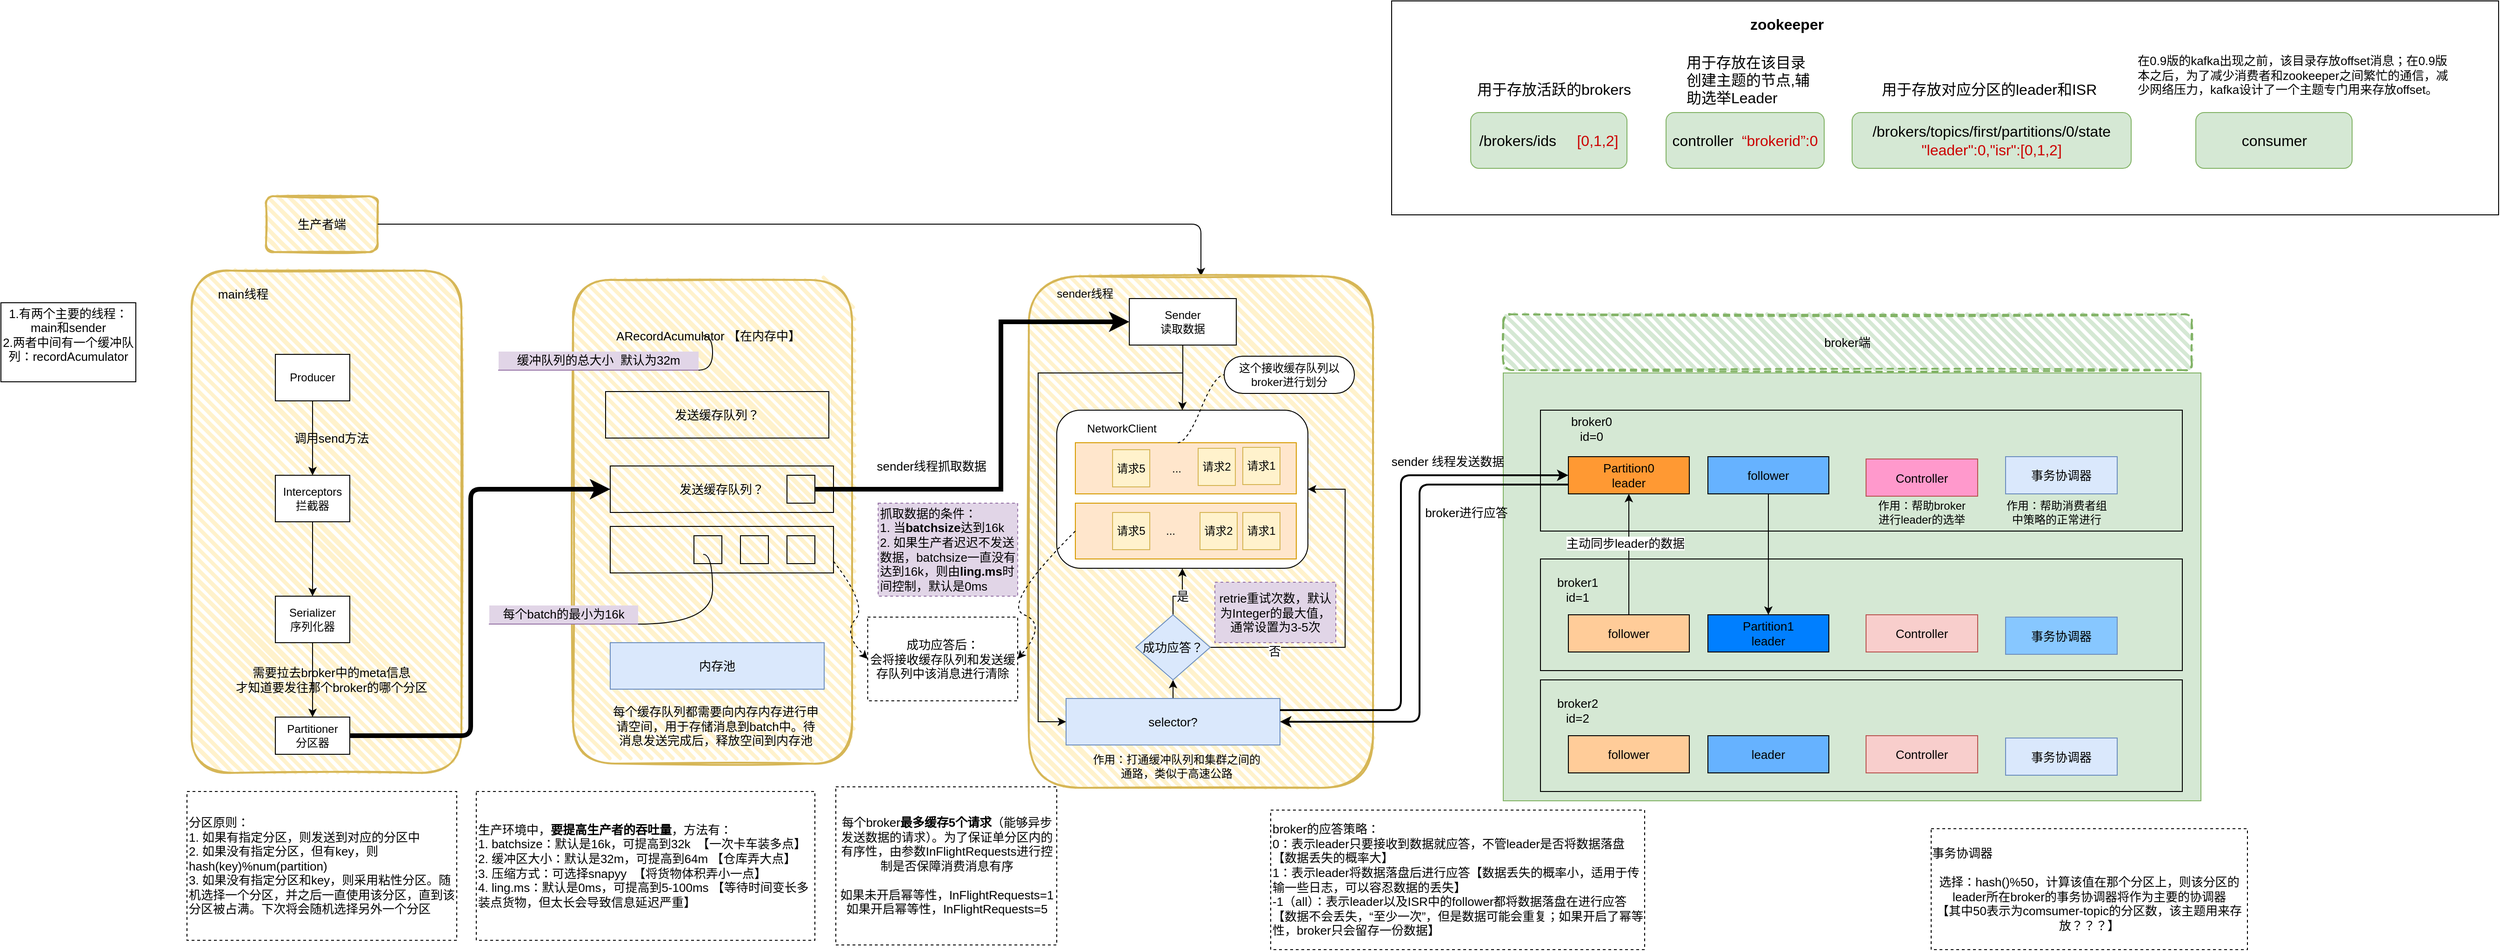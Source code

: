 <mxfile version="17.1.3" type="github">
  <diagram id="x-Sexi6F8sJB0yjPF3IZ" name="Page-1">
    <mxGraphModel dx="1730" dy="927" grid="1" gridSize="10" guides="1" tooltips="1" connect="1" arrows="1" fold="1" page="1" pageScale="1" pageWidth="900" pageHeight="1600" math="0" shadow="0">
      <root>
        <mxCell id="0" />
        <mxCell id="1" parent="0" />
        <mxCell id="9v5I5Lgi_oh3hGJhgwNZ-31" value="" style="rounded=1;whiteSpace=wrap;html=1;strokeWidth=2;fillWeight=4;hachureGap=8;hachureAngle=45;fillColor=#fff2cc;sketch=1;strokeColor=#d6b656;" parent="1" vertex="1">
          <mxGeometry x="220" y="390" width="290" height="540" as="geometry" />
        </mxCell>
        <mxCell id="UxnLPPTvP_sObnjLlX6k-19" value="" style="rounded=0;whiteSpace=wrap;html=1;fillColor=#d5e8d4;strokeColor=#82b366;" parent="1" vertex="1">
          <mxGeometry x="1630" y="500" width="750" height="460" as="geometry" />
        </mxCell>
        <mxCell id="UxnLPPTvP_sObnjLlX6k-30" value="" style="edgeStyle=orthogonalEdgeStyle;rounded=0;orthogonalLoop=1;jettySize=auto;html=1;fontSize=13;" parent="1" source="UxnLPPTvP_sObnjLlX6k-24" target="UxnLPPTvP_sObnjLlX6k-29" edge="1">
          <mxGeometry relative="1" as="geometry" />
        </mxCell>
        <mxCell id="UxnLPPTvP_sObnjLlX6k-24" value="Producer" style="rounded=0;whiteSpace=wrap;html=1;shadow=0;comic=0;" parent="1" vertex="1">
          <mxGeometry x="310" y="480" width="80" height="50" as="geometry" />
        </mxCell>
        <mxCell id="UxnLPPTvP_sObnjLlX6k-27" value="&lt;span&gt;1.有两个主要的线程：&lt;/span&gt;&lt;span&gt;main和sender&lt;br&gt;2.两者中间有一个缓冲队列：recordAcumulator&lt;br&gt;&lt;br&gt;&lt;/span&gt;" style="whiteSpace=wrap;html=1;rounded=0;shadow=0;fontSize=13;strokeWidth=1;fillColor=none;comic=0;" parent="1" vertex="1">
          <mxGeometry x="15" y="424.5" width="145" height="85" as="geometry" />
        </mxCell>
        <mxCell id="UxnLPPTvP_sObnjLlX6k-32" value="" style="edgeStyle=orthogonalEdgeStyle;rounded=0;orthogonalLoop=1;jettySize=auto;html=1;fontSize=13;" parent="1" source="UxnLPPTvP_sObnjLlX6k-29" target="UxnLPPTvP_sObnjLlX6k-31" edge="1">
          <mxGeometry relative="1" as="geometry" />
        </mxCell>
        <mxCell id="UxnLPPTvP_sObnjLlX6k-29" value="Interceptors&lt;br&gt;拦截器" style="rounded=0;whiteSpace=wrap;html=1;shadow=0;comic=0;" parent="1" vertex="1">
          <mxGeometry x="310" y="610" width="80" height="50" as="geometry" />
        </mxCell>
        <mxCell id="UxnLPPTvP_sObnjLlX6k-34" value="" style="edgeStyle=orthogonalEdgeStyle;rounded=0;orthogonalLoop=1;jettySize=auto;html=1;fontSize=13;" parent="1" source="UxnLPPTvP_sObnjLlX6k-31" target="UxnLPPTvP_sObnjLlX6k-33" edge="1">
          <mxGeometry relative="1" as="geometry" />
        </mxCell>
        <mxCell id="UxnLPPTvP_sObnjLlX6k-31" value="Serializer&lt;br&gt;序列化器" style="rounded=0;whiteSpace=wrap;html=1;shadow=0;comic=0;fillColor=default;" parent="1" vertex="1">
          <mxGeometry x="310" y="740" width="80" height="50" as="geometry" />
        </mxCell>
        <mxCell id="UxnLPPTvP_sObnjLlX6k-33" value="Partitioner&lt;br&gt;分区器" style="rounded=0;whiteSpace=wrap;html=1;shadow=0;comic=0;" parent="1" vertex="1">
          <mxGeometry x="310" y="870" width="80" height="40" as="geometry" />
        </mxCell>
        <mxCell id="UxnLPPTvP_sObnjLlX6k-35" value="需要拉去broker中的meta信息&lt;br&gt;才知道要发往那个broker的哪个分区" style="text;html=1;align=center;verticalAlign=middle;resizable=0;points=[];autosize=1;strokeColor=none;fontSize=13;" parent="1" vertex="1">
          <mxGeometry x="260" y="810" width="220" height="40" as="geometry" />
        </mxCell>
        <mxCell id="UxnLPPTvP_sObnjLlX6k-36" value="调用send方法" style="text;html=1;align=center;verticalAlign=middle;resizable=0;points=[];autosize=1;strokeColor=none;fontSize=13;" parent="1" vertex="1">
          <mxGeometry x="320" y="560" width="100" height="20" as="geometry" />
        </mxCell>
        <mxCell id="UxnLPPTvP_sObnjLlX6k-38" value="生产者端" style="rounded=1;whiteSpace=wrap;html=1;strokeWidth=2;fillWeight=4;hachureGap=8;hachureAngle=45;fillColor=#fff2cc;sketch=1;shadow=0;comic=0;fontSize=13;strokeColor=#d6b656;" parent="1" vertex="1">
          <mxGeometry x="300" y="310" width="120" height="60" as="geometry" />
        </mxCell>
        <mxCell id="UxnLPPTvP_sObnjLlX6k-39" value="分区原则：&lt;br&gt;1. 如果有指定分区，则发送到对应的分区中&lt;br&gt;2.&amp;nbsp;如果没有指定分区，但有key，则hash(key)%num(partition)&lt;br&gt;3.&amp;nbsp;如果没有指定分区和key，则采用粘性分区。随机选择一个分区，并之后一直使用该分区，直到该分区被占满。下次将会随机选择另外一个分区" style="whiteSpace=wrap;html=1;rounded=0;shadow=0;comic=0;fontSize=13;strokeColor=#000000;strokeWidth=1;fillColor=none;align=left;dashed=1;" parent="1" vertex="1">
          <mxGeometry x="215" y="950" width="290" height="160" as="geometry" />
        </mxCell>
        <mxCell id="UxnLPPTvP_sObnjLlX6k-44" value="" style="rounded=1;whiteSpace=wrap;html=1;strokeWidth=2;fillWeight=4;hachureGap=8;hachureAngle=45;fillColor=#fff2cc;sketch=1;shadow=0;comic=0;fontSize=13;align=left;strokeColor=#d6b656;" parent="1" vertex="1">
          <mxGeometry x="630" y="400" width="300" height="520" as="geometry" />
        </mxCell>
        <mxCell id="UxnLPPTvP_sObnjLlX6k-45" value="ARecordAcumulator 【在内存中】" style="text;html=1;align=center;verticalAlign=middle;resizable=0;points=[];autosize=1;strokeColor=none;fontSize=13;" parent="1" vertex="1">
          <mxGeometry x="670" y="450" width="210" height="20" as="geometry" />
        </mxCell>
        <mxCell id="UxnLPPTvP_sObnjLlX6k-46" value="发送缓存队列？" style="rounded=0;whiteSpace=wrap;html=1;shadow=0;comic=0;fontSize=13;strokeColor=#000000;strokeWidth=1;fillColor=none;align=center;" parent="1" vertex="1">
          <mxGeometry x="665" y="520" width="240" height="50" as="geometry" />
        </mxCell>
        <mxCell id="UxnLPPTvP_sObnjLlX6k-47" value="&lt;div style=&quot;&quot;&gt;&lt;span&gt;发送缓存队列？&lt;/span&gt;&lt;/div&gt;" style="rounded=0;whiteSpace=wrap;html=1;shadow=0;comic=0;fontSize=13;strokeColor=#000000;strokeWidth=1;fillColor=none;align=center;" parent="1" vertex="1">
          <mxGeometry x="670" y="600" width="240" height="50" as="geometry" />
        </mxCell>
        <mxCell id="UxnLPPTvP_sObnjLlX6k-48" value="" style="rounded=0;whiteSpace=wrap;html=1;shadow=0;comic=0;fontSize=13;strokeColor=#000000;strokeWidth=1;fillColor=none;align=left;" parent="1" vertex="1">
          <mxGeometry x="670" y="665" width="240" height="50" as="geometry" />
        </mxCell>
        <mxCell id="UxnLPPTvP_sObnjLlX6k-49" value="" style="rounded=0;whiteSpace=wrap;html=1;shadow=0;comic=0;fontSize=13;strokeColor=#000000;strokeWidth=1;fillColor=none;align=left;" parent="1" vertex="1">
          <mxGeometry x="860" y="675" width="30" height="30" as="geometry" />
        </mxCell>
        <mxCell id="UxnLPPTvP_sObnjLlX6k-50" value="" style="rounded=0;whiteSpace=wrap;html=1;shadow=0;comic=0;fontSize=13;strokeColor=#000000;strokeWidth=1;fillColor=none;align=left;" parent="1" vertex="1">
          <mxGeometry x="810" y="675" width="30" height="30" as="geometry" />
        </mxCell>
        <mxCell id="UxnLPPTvP_sObnjLlX6k-51" value="" style="rounded=0;whiteSpace=wrap;html=1;shadow=0;comic=0;fontSize=13;strokeColor=#000000;strokeWidth=1;fillColor=none;align=left;" parent="1" vertex="1">
          <mxGeometry x="760" y="675" width="30" height="30" as="geometry" />
        </mxCell>
        <mxCell id="UxnLPPTvP_sObnjLlX6k-52" value="每个batch的最小为16k" style="whiteSpace=wrap;html=1;shape=partialRectangle;top=0;left=0;bottom=1;right=0;points=[[0,1],[1,1]];fillColor=#e1d5e7;align=center;verticalAlign=bottom;routingCenterY=0.5;snapToPoint=1;recursiveResize=0;autosize=1;treeFolding=1;treeMoving=1;newEdgeStyle={&quot;edgeStyle&quot;:&quot;entityRelationEdgeStyle&quot;,&quot;startArrow&quot;:&quot;none&quot;,&quot;endArrow&quot;:&quot;none&quot;,&quot;segment&quot;:10,&quot;curved&quot;:1};rounded=0;shadow=0;comic=0;fontSize=13;strokeColor=#9673a6;strokeWidth=1;" parent="1" vertex="1">
          <mxGeometry x="540" y="750" width="160" height="20" as="geometry" />
        </mxCell>
        <mxCell id="UxnLPPTvP_sObnjLlX6k-53" value="" style="edgeStyle=entityRelationEdgeStyle;startArrow=none;endArrow=none;segment=10;curved=1;fontSize=13;entryX=1;entryY=1;entryDx=0;entryDy=0;" parent="1" target="UxnLPPTvP_sObnjLlX6k-52" edge="1">
          <mxGeometry relative="1" as="geometry">
            <mxPoint x="770" y="695" as="sourcePoint" />
            <mxPoint x="700" y="745" as="targetPoint" />
          </mxGeometry>
        </mxCell>
        <mxCell id="UxnLPPTvP_sObnjLlX6k-54" value="内存池" style="rounded=0;whiteSpace=wrap;html=1;shadow=0;comic=0;fontSize=13;strokeColor=#6c8ebf;strokeWidth=1;fillColor=#dae8fc;align=center;" parent="1" vertex="1">
          <mxGeometry x="670" y="790" width="230" height="50" as="geometry" />
        </mxCell>
        <mxCell id="UxnLPPTvP_sObnjLlX6k-59" value="缓冲队列的总大小&amp;nbsp; 默认为32m" style="whiteSpace=wrap;html=1;shape=partialRectangle;top=0;left=0;bottom=1;right=0;points=[[0,1],[1,1]];fillColor=#e1d5e7;align=center;verticalAlign=bottom;routingCenterY=0.5;snapToPoint=1;recursiveResize=0;autosize=1;treeFolding=1;treeMoving=1;newEdgeStyle={&quot;edgeStyle&quot;:&quot;entityRelationEdgeStyle&quot;,&quot;startArrow&quot;:&quot;none&quot;,&quot;endArrow&quot;:&quot;none&quot;,&quot;segment&quot;:10,&quot;curved&quot;:1};rounded=0;shadow=0;comic=0;fontSize=13;strokeColor=#9673a6;strokeWidth=1;" parent="1" vertex="1">
          <mxGeometry x="550" y="477" width="215" height="20" as="geometry" />
        </mxCell>
        <mxCell id="UxnLPPTvP_sObnjLlX6k-60" value="" style="edgeStyle=entityRelationEdgeStyle;startArrow=none;endArrow=none;segment=10;curved=1;fontSize=13;" parent="1" target="UxnLPPTvP_sObnjLlX6k-59" edge="1">
          <mxGeometry relative="1" as="geometry">
            <mxPoint x="770" y="460" as="sourcePoint" />
          </mxGeometry>
        </mxCell>
        <mxCell id="UxnLPPTvP_sObnjLlX6k-65" value="main线程" style="text;html=1;align=center;verticalAlign=middle;resizable=0;points=[];autosize=1;strokeColor=none;fontSize=13;" parent="1" vertex="1">
          <mxGeometry x="240" y="404.5" width="70" height="20" as="geometry" />
        </mxCell>
        <mxCell id="UxnLPPTvP_sObnjLlX6k-66" value="" style="edgeStyle=elbowEdgeStyle;elbow=vertical;endArrow=classic;html=1;fontSize=13;exitX=1;exitY=0.5;exitDx=0;exitDy=0;startArrow=none;entryX=0.5;entryY=0;entryDx=0;entryDy=0;" parent="1" source="UxnLPPTvP_sObnjLlX6k-38" target="UxnLPPTvP_sObnjLlX6k-68" edge="1">
          <mxGeometry width="50" height="50" relative="1" as="geometry">
            <mxPoint x="995" y="365" as="sourcePoint" />
            <mxPoint x="1400" y="360" as="targetPoint" />
            <Array as="points">
              <mxPoint x="800" y="340" />
            </Array>
          </mxGeometry>
        </mxCell>
        <mxCell id="UxnLPPTvP_sObnjLlX6k-68" value="" style="rounded=1;whiteSpace=wrap;html=1;strokeWidth=2;fillWeight=4;hachureGap=8;hachureAngle=45;fillColor=#fff2cc;sketch=1;shadow=0;comic=0;fontSize=13;align=left;strokeColor=#d6b656;" parent="1" vertex="1">
          <mxGeometry x="1120" y="396" width="370" height="550" as="geometry" />
        </mxCell>
        <mxCell id="UxnLPPTvP_sObnjLlX6k-71" value="每个broker&lt;b&gt;最多缓存5个请求&lt;/b&gt;（能够异步发送数据的请求）。为了保证单分区内的有序性，由参数InFlightRequests进行控制是否保障消费消息有序&lt;br&gt;&lt;br&gt;如果未开启幂等性，InFlightRequests=1&lt;br&gt;如果开启幂等性，InFlightRequests=5" style="rounded=0;whiteSpace=wrap;html=1;shadow=0;comic=0;fontSize=13;strokeColor=#000000;strokeWidth=1;fillColor=none;align=center;dashed=1;" parent="1" vertex="1">
          <mxGeometry x="912.5" y="945" width="237.5" height="170" as="geometry" />
        </mxCell>
        <mxCell id="UxnLPPTvP_sObnjLlX6k-80" value="sender线程抓取数据" style="text;html=1;align=center;verticalAlign=middle;resizable=0;points=[];autosize=1;strokeColor=none;fontSize=13;" parent="1" vertex="1">
          <mxGeometry x="950" y="590" width="130" height="20" as="geometry" />
        </mxCell>
        <mxCell id="UxnLPPTvP_sObnjLlX6k-82" value="抓取数据的条件：&lt;br&gt;1. 当&lt;b&gt;batchsize&lt;/b&gt;达到16k&lt;br&gt;2.&amp;nbsp;如果生产者迟迟不发送数据，batchsize一直没有达到16k，则由&lt;b&gt;ling.ms&lt;/b&gt;时间控制，默认是0ms" style="whiteSpace=wrap;html=1;rounded=0;shadow=0;comic=0;fontSize=13;strokeColor=#9673a6;strokeWidth=1;fillColor=#e1d5e7;align=left;dashed=1;" parent="1" vertex="1">
          <mxGeometry x="958" y="640" width="150" height="100" as="geometry" />
        </mxCell>
        <mxCell id="UxnLPPTvP_sObnjLlX6k-88" value="" style="edgeStyle=elbowEdgeStyle;rounded=0;orthogonalLoop=1;jettySize=auto;elbow=vertical;html=1;fontSize=13;strokeWidth=1;" parent="1" source="UxnLPPTvP_sObnjLlX6k-83" target="UxnLPPTvP_sObnjLlX6k-87" edge="1">
          <mxGeometry relative="1" as="geometry" />
        </mxCell>
        <mxCell id="UxnLPPTvP_sObnjLlX6k-83" value="selector?" style="rounded=0;whiteSpace=wrap;html=1;shadow=0;comic=0;fontSize=13;strokeColor=#6c8ebf;strokeWidth=1;fillColor=#dae8fc;align=center;" parent="1" vertex="1">
          <mxGeometry x="1160" y="850" width="230" height="50" as="geometry" />
        </mxCell>
        <mxCell id="UxnLPPTvP_sObnjLlX6k-84" value="生产环境中，&lt;b&gt;要提高生产者的吞吐量&lt;/b&gt;，方法有：&lt;br&gt;1.&amp;nbsp;batchsize：默认是16k，可提高到32k&amp;nbsp; 【一次卡车装多点】&lt;br&gt;2.&amp;nbsp;缓冲区大小：默认是32m，可提高到64m 【仓库弄大点】&lt;br&gt;3.&amp;nbsp;压缩方式：可选择snapyy&amp;nbsp; 【将货物体积弄小一点】&lt;br&gt;4.&amp;nbsp;ling.ms：默认是0ms，可提高到5-100ms 【等待时间变长多装点货物，但太长会导致信息延迟严重】" style="whiteSpace=wrap;html=1;rounded=0;shadow=0;comic=0;fontSize=13;strokeColor=#000000;strokeWidth=1;fillColor=none;align=left;dashed=1;" parent="1" vertex="1">
          <mxGeometry x="526" y="950" width="364" height="160" as="geometry" />
        </mxCell>
        <mxCell id="UxnLPPTvP_sObnjLlX6k-94" value="是" style="edgeStyle=elbowEdgeStyle;rounded=0;orthogonalLoop=1;jettySize=auto;elbow=vertical;html=1;fontSize=13;strokeWidth=1;entryX=0.5;entryY=1;entryDx=0;entryDy=0;" parent="1" source="UxnLPPTvP_sObnjLlX6k-87" target="9v5I5Lgi_oh3hGJhgwNZ-5" edge="1">
          <mxGeometry relative="1" as="geometry">
            <Array as="points">
              <mxPoint x="1275" y="740" />
            </Array>
            <mxPoint x="1275" y="715.0" as="targetPoint" />
          </mxGeometry>
        </mxCell>
        <mxCell id="UxnLPPTvP_sObnjLlX6k-96" style="edgeStyle=elbowEdgeStyle;rounded=0;orthogonalLoop=1;jettySize=auto;elbow=vertical;html=1;exitX=1;exitY=0.5;exitDx=0;exitDy=0;fontSize=13;strokeWidth=1;entryX=1;entryY=0.5;entryDx=0;entryDy=0;" parent="1" source="UxnLPPTvP_sObnjLlX6k-87" target="9v5I5Lgi_oh3hGJhgwNZ-5" edge="1">
          <mxGeometry relative="1" as="geometry">
            <mxPoint x="1395" y="677.5" as="targetPoint" />
            <Array as="points">
              <mxPoint x="1460" y="795" />
            </Array>
          </mxGeometry>
        </mxCell>
        <mxCell id="UxnLPPTvP_sObnjLlX6k-97" value="否" style="edgeLabel;html=1;align=center;verticalAlign=middle;resizable=0;points=[];fontSize=13;" parent="UxnLPPTvP_sObnjLlX6k-96" vertex="1" connectable="0">
          <mxGeometry x="-0.611" y="-4" relative="1" as="geometry">
            <mxPoint as="offset" />
          </mxGeometry>
        </mxCell>
        <mxCell id="UxnLPPTvP_sObnjLlX6k-87" value="成功应答？" style="rhombus;whiteSpace=wrap;html=1;rounded=0;shadow=0;fontSize=13;strokeColor=#6c8ebf;strokeWidth=1;fillColor=#dae8fc;comic=0;" parent="1" vertex="1">
          <mxGeometry x="1235" y="760" width="80" height="70" as="geometry" />
        </mxCell>
        <mxCell id="UxnLPPTvP_sObnjLlX6k-100" value="retrie重试次数，默认为Integer的最大值，通常设置为3-5次" style="rounded=0;whiteSpace=wrap;html=1;shadow=0;comic=0;fontSize=13;strokeColor=#9673a6;strokeWidth=1;fillColor=#e1d5e7;align=center;dashed=1;" parent="1" vertex="1">
          <mxGeometry x="1320" y="725" width="130" height="65" as="geometry" />
        </mxCell>
        <mxCell id="UxnLPPTvP_sObnjLlX6k-102" value="broker端" style="rounded=1;whiteSpace=wrap;html=1;strokeWidth=2;fillWeight=4;hachureGap=8;hachureAngle=45;fillColor=#d5e8d4;sketch=1;shadow=0;dashed=1;comic=0;fontSize=13;align=center;strokeColor=#82b366;" parent="1" vertex="1">
          <mxGeometry x="1630" y="437" width="740" height="60" as="geometry" />
        </mxCell>
        <mxCell id="UxnLPPTvP_sObnjLlX6k-110" value="" style="rounded=0;whiteSpace=wrap;html=1;shadow=0;comic=0;fontSize=13;strokeColor=#000000;strokeWidth=1;fillColor=none;align=center;" parent="1" vertex="1">
          <mxGeometry x="1670" y="540" width="690" height="130" as="geometry" />
        </mxCell>
        <mxCell id="UxnLPPTvP_sObnjLlX6k-112" value="" style="edgeStyle=elbowEdgeStyle;elbow=horizontal;endArrow=classic;html=1;fontSize=13;strokeWidth=5;exitX=1;exitY=0.5;exitDx=0;exitDy=0;entryX=0;entryY=0.5;entryDx=0;entryDy=0;" parent="1" source="UxnLPPTvP_sObnjLlX6k-33" target="UxnLPPTvP_sObnjLlX6k-47" edge="1">
          <mxGeometry width="50" height="50" relative="1" as="geometry">
            <mxPoint x="560" y="870" as="sourcePoint" />
            <mxPoint x="610" y="820" as="targetPoint" />
            <Array as="points">
              <mxPoint x="520" y="760" />
            </Array>
          </mxGeometry>
        </mxCell>
        <mxCell id="UxnLPPTvP_sObnjLlX6k-113" value="" style="rounded=0;whiteSpace=wrap;html=1;shadow=0;comic=0;fontSize=13;strokeColor=#000000;strokeWidth=1;fillColor=none;align=center;" parent="1" vertex="1">
          <mxGeometry x="1670" y="700" width="690" height="120" as="geometry" />
        </mxCell>
        <mxCell id="UxnLPPTvP_sObnjLlX6k-114" value="broker0&lt;br&gt;id=0" style="text;html=1;strokeColor=none;fillColor=none;align=center;verticalAlign=middle;whiteSpace=wrap;rounded=0;shadow=0;comic=0;fontSize=13;" parent="1" vertex="1">
          <mxGeometry x="1700" y="540" width="50" height="40" as="geometry" />
        </mxCell>
        <mxCell id="UxnLPPTvP_sObnjLlX6k-117" value="broker1&lt;br&gt;id=1" style="text;html=1;strokeColor=none;fillColor=none;align=center;verticalAlign=middle;whiteSpace=wrap;rounded=0;shadow=0;comic=0;fontSize=13;" parent="1" vertex="1">
          <mxGeometry x="1690" y="715" width="40" height="35" as="geometry" />
        </mxCell>
        <mxCell id="UxnLPPTvP_sObnjLlX6k-118" value="Partition0&lt;br&gt;leader" style="rounded=0;whiteSpace=wrap;html=1;shadow=0;comic=0;fontSize=13;strokeWidth=1;align=center;fillColor=#FF9933;" parent="1" vertex="1">
          <mxGeometry x="1700" y="590" width="130" height="40" as="geometry" />
        </mxCell>
        <mxCell id="UxnLPPTvP_sObnjLlX6k-124" value="" style="edgeStyle=elbowEdgeStyle;rounded=0;orthogonalLoop=1;jettySize=auto;elbow=vertical;html=1;fontSize=13;strokeWidth=1;entryX=0.5;entryY=1;entryDx=0;entryDy=0;" parent="1" source="UxnLPPTvP_sObnjLlX6k-120" target="UxnLPPTvP_sObnjLlX6k-118" edge="1">
          <mxGeometry relative="1" as="geometry" />
        </mxCell>
        <mxCell id="UxnLPPTvP_sObnjLlX6k-125" value="主动同步leader的数据" style="edgeLabel;html=1;align=center;verticalAlign=middle;resizable=0;points=[];fontSize=13;" parent="UxnLPPTvP_sObnjLlX6k-124" vertex="1" connectable="0">
          <mxGeometry x="0.182" y="4" relative="1" as="geometry">
            <mxPoint as="offset" />
          </mxGeometry>
        </mxCell>
        <mxCell id="UxnLPPTvP_sObnjLlX6k-120" value="follower" style="rounded=0;whiteSpace=wrap;html=1;shadow=0;comic=0;fontSize=13;strokeWidth=1;align=center;fillColor=#FFCC99;" parent="1" vertex="1">
          <mxGeometry x="1700" y="760" width="130" height="40" as="geometry" />
        </mxCell>
        <mxCell id="UxnLPPTvP_sObnjLlX6k-121" value="Partition1&lt;br&gt;leader" style="rounded=0;whiteSpace=wrap;html=1;shadow=0;comic=0;fontSize=13;strokeWidth=1;align=center;fillColor=#007FFF;" parent="1" vertex="1">
          <mxGeometry x="1850" y="760" width="130" height="40" as="geometry" />
        </mxCell>
        <mxCell id="UxnLPPTvP_sObnjLlX6k-128" value="" style="edgeStyle=elbowEdgeStyle;rounded=0;orthogonalLoop=1;jettySize=auto;elbow=vertical;html=1;fontSize=13;strokeWidth=1;entryX=0.5;entryY=0;entryDx=0;entryDy=0;" parent="1" source="UxnLPPTvP_sObnjLlX6k-122" target="UxnLPPTvP_sObnjLlX6k-121" edge="1">
          <mxGeometry relative="1" as="geometry" />
        </mxCell>
        <mxCell id="UxnLPPTvP_sObnjLlX6k-122" value="follower" style="rounded=0;whiteSpace=wrap;html=1;shadow=0;comic=0;fontSize=13;strokeWidth=1;align=center;fillColor=#66B2FF;" parent="1" vertex="1">
          <mxGeometry x="1850" y="590" width="130" height="40" as="geometry" />
        </mxCell>
        <mxCell id="UxnLPPTvP_sObnjLlX6k-126" value="" style="edgeStyle=elbowEdgeStyle;elbow=horizontal;endArrow=classic;html=1;fontSize=13;strokeWidth=2;entryX=0;entryY=0.5;entryDx=0;entryDy=0;exitX=1;exitY=0.25;exitDx=0;exitDy=0;" parent="1" source="UxnLPPTvP_sObnjLlX6k-83" target="UxnLPPTvP_sObnjLlX6k-118" edge="1">
          <mxGeometry width="50" height="50" relative="1" as="geometry">
            <mxPoint x="1390" y="880" as="sourcePoint" />
            <mxPoint x="1440" y="830" as="targetPoint" />
            <Array as="points">
              <mxPoint x="1520" y="740" />
            </Array>
          </mxGeometry>
        </mxCell>
        <mxCell id="UxnLPPTvP_sObnjLlX6k-127" value="sender&amp;nbsp;线程发送数据" style="text;html=1;align=center;verticalAlign=middle;resizable=0;points=[];autosize=1;strokeColor=none;fontSize=13;" parent="1" vertex="1">
          <mxGeometry x="1500" y="585" width="140" height="20" as="geometry" />
        </mxCell>
        <mxCell id="UxnLPPTvP_sObnjLlX6k-129" value="事务协调器" style="rounded=0;whiteSpace=wrap;html=1;shadow=0;comic=0;fontSize=13;strokeColor=#6c8ebf;strokeWidth=1;fillColor=#dae8fc;align=center;" parent="1" vertex="1">
          <mxGeometry x="2170" y="590" width="120" height="40" as="geometry" />
        </mxCell>
        <mxCell id="UxnLPPTvP_sObnjLlX6k-130" value="事务协调器" style="rounded=0;whiteSpace=wrap;html=1;shadow=0;comic=0;fontSize=13;strokeColor=#6c8ebf;strokeWidth=1;fillColor=#87C7FF;align=center;" parent="1" vertex="1">
          <mxGeometry x="2170" y="762.5" width="120" height="40" as="geometry" />
        </mxCell>
        <mxCell id="UxnLPPTvP_sObnjLlX6k-134" value="&lt;div style=&quot;text-align: left&quot;&gt;&lt;span&gt;事务协调器&lt;/span&gt;&lt;/div&gt;&lt;br&gt;选择：hash()%50，计算该值在那个分区上，则该分区的leader所在broker的事务协调器将作为主要的协调器&lt;br&gt;【其中50表示为comsumer-topic的分区数，该主题用来存放？？？】" style="whiteSpace=wrap;html=1;rounded=0;shadow=0;comic=0;fontSize=13;strokeWidth=1;align=center;dashed=1;fillColor=none;" parent="1" vertex="1">
          <mxGeometry x="2090" y="990" width="340" height="130" as="geometry" />
        </mxCell>
        <mxCell id="UxnLPPTvP_sObnjLlX6k-135" value="" style="edgeStyle=elbowEdgeStyle;elbow=horizontal;endArrow=classic;html=1;fontSize=13;strokeWidth=2;exitX=0;exitY=0.75;exitDx=0;exitDy=0;entryX=1;entryY=0.5;entryDx=0;entryDy=0;" parent="1" source="UxnLPPTvP_sObnjLlX6k-118" target="UxnLPPTvP_sObnjLlX6k-83" edge="1">
          <mxGeometry width="50" height="50" relative="1" as="geometry">
            <mxPoint x="1500" y="750" as="sourcePoint" />
            <mxPoint x="1400" y="900" as="targetPoint" />
            <Array as="points">
              <mxPoint x="1540" y="750" />
            </Array>
          </mxGeometry>
        </mxCell>
        <mxCell id="UxnLPPTvP_sObnjLlX6k-136" value="broker进行应答" style="text;html=1;align=center;verticalAlign=middle;resizable=0;points=[];autosize=1;strokeColor=none;fontSize=13;" parent="1" vertex="1">
          <mxGeometry x="1540" y="640" width="100" height="20" as="geometry" />
        </mxCell>
        <mxCell id="UxnLPPTvP_sObnjLlX6k-137" value="broker的应答策略：&lt;br&gt;0：表示leader只要接收到数据就应答，不管leader是否将数据落盘【数据丢失的概率大】&lt;br&gt;1：表示leader将数据落盘后进行应答【数据丢失的概率小，适用于传输一些日志，可以容忍数据的丢失】&lt;br&gt;-1（all）：表示leader以及ISR中的follower都将数据落盘在进行应答【数据不会丢失，“至少一次”，但是数据可能会重复；如果开启了幂等性，broker只会留存一份数据】" style="whiteSpace=wrap;html=1;rounded=0;shadow=0;comic=0;fontSize=13;strokeColor=#000000;strokeWidth=1;fillColor=none;align=left;dashed=1;" parent="1" vertex="1">
          <mxGeometry x="1380" y="970" width="402" height="150" as="geometry" />
        </mxCell>
        <mxCell id="UxnLPPTvP_sObnjLlX6k-141" value="成功应答后：&lt;br&gt;会将接收缓存队列和发送缓存队列中该消息进行清除" style="whiteSpace=wrap;html=1;rounded=0;shadow=0;dashed=1;comic=0;fontSize=13;strokeColor=#000000;strokeWidth=1;fillColor=none;align=center;" parent="1" vertex="1">
          <mxGeometry x="946.75" y="762.5" width="161.25" height="90" as="geometry" />
        </mxCell>
        <mxCell id="9v5I5Lgi_oh3hGJhgwNZ-3" value="&lt;span style=&quot;font-size: 13px&quot;&gt;每个缓存队列都需要向内存内存进行申请空间，&lt;/span&gt;&lt;span style=&quot;font-size: 13px ; text-align: justify&quot;&gt;用于存储消息到batch中。待消息发送完成后，释放空间到内存池&lt;/span&gt;&lt;span style=&quot;font-size: 13px&quot;&gt;&lt;br&gt;&lt;/span&gt;" style="text;html=1;strokeColor=none;fillColor=none;align=center;verticalAlign=middle;whiteSpace=wrap;rounded=0;" parent="1" vertex="1">
          <mxGeometry x="670" y="840" width="227" height="80" as="geometry" />
        </mxCell>
        <mxCell id="9v5I5Lgi_oh3hGJhgwNZ-5" value="" style="rounded=1;whiteSpace=wrap;html=1;" parent="1" vertex="1">
          <mxGeometry x="1150" y="540" width="270" height="170" as="geometry" />
        </mxCell>
        <mxCell id="9v5I5Lgi_oh3hGJhgwNZ-6" value="NetworkClient" style="text;html=1;strokeColor=none;fillColor=none;align=center;verticalAlign=middle;whiteSpace=wrap;rounded=0;" parent="1" vertex="1">
          <mxGeometry x="1180" y="545" width="80" height="30" as="geometry" />
        </mxCell>
        <mxCell id="9v5I5Lgi_oh3hGJhgwNZ-13" value="" style="edgeStyle=orthogonalEdgeStyle;rounded=0;orthogonalLoop=1;jettySize=auto;html=1;entryX=0;entryY=0.5;entryDx=0;entryDy=0;strokeWidth=5;" parent="1" source="9v5I5Lgi_oh3hGJhgwNZ-10" target="9v5I5Lgi_oh3hGJhgwNZ-39" edge="1">
          <mxGeometry relative="1" as="geometry">
            <Array as="points">
              <mxPoint x="1090" y="625" />
              <mxPoint x="1090" y="445" />
            </Array>
          </mxGeometry>
        </mxCell>
        <mxCell id="9v5I5Lgi_oh3hGJhgwNZ-10" value="" style="rounded=0;whiteSpace=wrap;html=1;shadow=0;comic=0;fontSize=13;strokeColor=#000000;strokeWidth=1;fillColor=none;align=left;" parent="1" vertex="1">
          <mxGeometry x="860" y="610" width="30" height="30" as="geometry" />
        </mxCell>
        <mxCell id="9v5I5Lgi_oh3hGJhgwNZ-15" value="" style="rounded=0;whiteSpace=wrap;html=1;fillColor=#ffe6cc;strokeColor=#d79b00;" parent="1" vertex="1">
          <mxGeometry x="1170" y="575" width="237.5" height="55" as="geometry" />
        </mxCell>
        <mxCell id="9v5I5Lgi_oh3hGJhgwNZ-16" value="" style="rounded=0;whiteSpace=wrap;html=1;fillColor=#ffe6cc;strokeColor=#d79b00;" parent="1" vertex="1">
          <mxGeometry x="1170" y="640" width="237.5" height="60" as="geometry" />
        </mxCell>
        <mxCell id="9v5I5Lgi_oh3hGJhgwNZ-17" value="请求1" style="rounded=0;whiteSpace=wrap;html=1;fillColor=#fff2cc;strokeColor=#d6b656;" parent="1" vertex="1">
          <mxGeometry x="1350" y="580" width="40" height="40" as="geometry" />
        </mxCell>
        <mxCell id="9v5I5Lgi_oh3hGJhgwNZ-18" value="请求1" style="rounded=0;whiteSpace=wrap;html=1;fillColor=#fff2cc;strokeColor=#d6b656;" parent="1" vertex="1">
          <mxGeometry x="1350" y="650" width="40" height="40" as="geometry" />
        </mxCell>
        <mxCell id="9v5I5Lgi_oh3hGJhgwNZ-19" value="请求2" style="rounded=0;whiteSpace=wrap;html=1;fillColor=#fff2cc;strokeColor=#d6b656;" parent="1" vertex="1">
          <mxGeometry x="1302" y="581" width="40" height="40" as="geometry" />
        </mxCell>
        <mxCell id="9v5I5Lgi_oh3hGJhgwNZ-21" value="请求2" style="rounded=0;whiteSpace=wrap;html=1;fillColor=#fff2cc;strokeColor=#d6b656;" parent="1" vertex="1">
          <mxGeometry x="1304" y="650" width="40" height="40" as="geometry" />
        </mxCell>
        <mxCell id="9v5I5Lgi_oh3hGJhgwNZ-22" value="请求5" style="rounded=0;whiteSpace=wrap;html=1;fillColor=#fff2cc;strokeColor=#d6b656;" parent="1" vertex="1">
          <mxGeometry x="1210" y="582.5" width="40" height="40" as="geometry" />
        </mxCell>
        <mxCell id="9v5I5Lgi_oh3hGJhgwNZ-24" value="请求5" style="rounded=0;whiteSpace=wrap;html=1;fillColor=#fff2cc;strokeColor=#d6b656;" parent="1" vertex="1">
          <mxGeometry x="1210" y="650" width="40" height="40" as="geometry" />
        </mxCell>
        <mxCell id="9v5I5Lgi_oh3hGJhgwNZ-25" value="..." style="text;html=1;strokeColor=none;fillColor=none;align=center;verticalAlign=middle;whiteSpace=wrap;rounded=0;" parent="1" vertex="1">
          <mxGeometry x="1254.5" y="592.5" width="48" height="20" as="geometry" />
        </mxCell>
        <mxCell id="9v5I5Lgi_oh3hGJhgwNZ-26" value="..." style="text;html=1;strokeColor=none;fillColor=none;align=center;verticalAlign=middle;whiteSpace=wrap;rounded=0;" parent="1" vertex="1">
          <mxGeometry x="1254.5" y="657.5" width="35" height="25" as="geometry" />
        </mxCell>
        <mxCell id="9v5I5Lgi_oh3hGJhgwNZ-28" value="这个接收缓存队列以broker进行划分" style="whiteSpace=wrap;html=1;rounded=1;arcSize=50;align=center;verticalAlign=middle;strokeWidth=1;autosize=1;spacing=4;treeFolding=1;treeMoving=1;newEdgeStyle={&quot;edgeStyle&quot;:&quot;entityRelationEdgeStyle&quot;,&quot;startArrow&quot;:&quot;none&quot;,&quot;endArrow&quot;:&quot;none&quot;,&quot;segment&quot;:10,&quot;curved&quot;:1};" parent="1" vertex="1">
          <mxGeometry x="1330" y="482" width="140" height="40" as="geometry" />
        </mxCell>
        <mxCell id="9v5I5Lgi_oh3hGJhgwNZ-29" value="" style="edgeStyle=entityRelationEdgeStyle;startArrow=none;endArrow=none;segment=10;curved=1;rounded=0;strokeWidth=1;dashed=1;" parent="1" target="9v5I5Lgi_oh3hGJhgwNZ-28" edge="1">
          <mxGeometry relative="1" as="geometry">
            <mxPoint x="1280" y="575" as="sourcePoint" />
          </mxGeometry>
        </mxCell>
        <mxCell id="9v5I5Lgi_oh3hGJhgwNZ-34" value="sender线程" style="text;html=1;align=center;verticalAlign=middle;resizable=0;points=[];autosize=1;strokeColor=none;fillColor=none;" parent="1" vertex="1">
          <mxGeometry x="1140" y="404.5" width="80" height="20" as="geometry" />
        </mxCell>
        <mxCell id="9v5I5Lgi_oh3hGJhgwNZ-42" style="edgeStyle=orthogonalEdgeStyle;rounded=0;orthogonalLoop=1;jettySize=auto;html=1;entryX=0.5;entryY=0;entryDx=0;entryDy=0;strokeWidth=1;" parent="1" source="9v5I5Lgi_oh3hGJhgwNZ-39" target="9v5I5Lgi_oh3hGJhgwNZ-5" edge="1">
          <mxGeometry relative="1" as="geometry" />
        </mxCell>
        <mxCell id="9v5I5Lgi_oh3hGJhgwNZ-46" style="edgeStyle=orthogonalEdgeStyle;rounded=0;orthogonalLoop=1;jettySize=auto;html=1;entryX=0;entryY=0.5;entryDx=0;entryDy=0;strokeWidth=1;" parent="1" source="9v5I5Lgi_oh3hGJhgwNZ-39" target="UxnLPPTvP_sObnjLlX6k-83" edge="1">
          <mxGeometry relative="1" as="geometry">
            <Array as="points">
              <mxPoint x="1285" y="500" />
              <mxPoint x="1130" y="500" />
              <mxPoint x="1130" y="875" />
            </Array>
          </mxGeometry>
        </mxCell>
        <mxCell id="9v5I5Lgi_oh3hGJhgwNZ-39" value="Sender&lt;br&gt;读取数据" style="rounded=0;whiteSpace=wrap;html=1;fillColor=default;" parent="1" vertex="1">
          <mxGeometry x="1228" y="420" width="115" height="50" as="geometry" />
        </mxCell>
        <mxCell id="9v5I5Lgi_oh3hGJhgwNZ-52" value="作用：打通缓冲队列和集群之间的通路，类似于高速公路" style="text;html=1;strokeColor=none;fillColor=none;align=center;verticalAlign=middle;whiteSpace=wrap;rounded=0;" parent="1" vertex="1">
          <mxGeometry x="1182.5" y="908" width="192" height="30" as="geometry" />
        </mxCell>
        <mxCell id="9v5I5Lgi_oh3hGJhgwNZ-55" value="" style="curved=1;endArrow=classic;html=1;rounded=0;strokeWidth=1;exitX=1;exitY=0.75;exitDx=0;exitDy=0;entryX=0;entryY=0.5;entryDx=0;entryDy=0;dashed=1;" parent="1" source="UxnLPPTvP_sObnjLlX6k-48" target="UxnLPPTvP_sObnjLlX6k-141" edge="1">
          <mxGeometry width="50" height="50" relative="1" as="geometry">
            <mxPoint x="1060" y="780" as="sourcePoint" />
            <mxPoint x="1110" y="730" as="targetPoint" />
            <Array as="points">
              <mxPoint x="947" y="750" />
              <mxPoint x="920" y="780" />
            </Array>
          </mxGeometry>
        </mxCell>
        <mxCell id="9v5I5Lgi_oh3hGJhgwNZ-56" value="" style="curved=1;endArrow=classic;html=1;rounded=0;strokeWidth=1;exitX=0;exitY=0.5;exitDx=0;exitDy=0;entryX=1;entryY=0.5;entryDx=0;entryDy=0;dashed=1;" parent="1" source="9v5I5Lgi_oh3hGJhgwNZ-16" target="UxnLPPTvP_sObnjLlX6k-141" edge="1">
          <mxGeometry width="50" height="50" relative="1" as="geometry">
            <mxPoint x="920" y="712.5" as="sourcePoint" />
            <mxPoint x="956.75" y="817.5" as="targetPoint" />
            <Array as="points">
              <mxPoint x="1090" y="750" />
              <mxPoint x="1140" y="770" />
            </Array>
          </mxGeometry>
        </mxCell>
        <mxCell id="1pMMFBoO8Ru1K0OPqwFa-1" value="Controller" style="rounded=0;whiteSpace=wrap;html=1;shadow=0;comic=0;fontSize=13;strokeColor=#b85450;strokeWidth=1;fillColor=#FF99CC;align=center;" vertex="1" parent="1">
          <mxGeometry x="2020" y="592.5" width="120" height="40" as="geometry" />
        </mxCell>
        <mxCell id="1pMMFBoO8Ru1K0OPqwFa-2" value="Controller" style="rounded=0;whiteSpace=wrap;html=1;shadow=0;comic=0;fontSize=13;strokeColor=#b85450;strokeWidth=1;fillColor=#f8cecc;align=center;" vertex="1" parent="1">
          <mxGeometry x="2020" y="760" width="120" height="40" as="geometry" />
        </mxCell>
        <mxCell id="1pMMFBoO8Ru1K0OPqwFa-3" value="作用：帮助broker进行leader的选举" style="text;html=1;strokeColor=none;fillColor=none;align=center;verticalAlign=middle;whiteSpace=wrap;rounded=0;" vertex="1" parent="1">
          <mxGeometry x="2030" y="635" width="100" height="30" as="geometry" />
        </mxCell>
        <mxCell id="1pMMFBoO8Ru1K0OPqwFa-4" value="作用：帮助消费者组中策略的正常进行" style="text;html=1;strokeColor=none;fillColor=none;align=center;verticalAlign=middle;whiteSpace=wrap;rounded=0;" vertex="1" parent="1">
          <mxGeometry x="2170" y="635" width="110" height="30" as="geometry" />
        </mxCell>
        <mxCell id="1pMMFBoO8Ru1K0OPqwFa-7" value="" style="rounded=0;whiteSpace=wrap;html=1;fontSize=13;" vertex="1" parent="1">
          <mxGeometry x="1510" y="100" width="1190" height="230" as="geometry" />
        </mxCell>
        <mxCell id="1pMMFBoO8Ru1K0OPqwFa-8" value="zookeeper" style="text;html=1;strokeColor=none;fillColor=none;align=center;verticalAlign=middle;whiteSpace=wrap;rounded=0;fontSize=16;fontStyle=1" vertex="1" parent="1">
          <mxGeometry x="1905" y="110" width="60" height="30" as="geometry" />
        </mxCell>
        <mxCell id="1pMMFBoO8Ru1K0OPqwFa-9" value="/brokers/ids&amp;nbsp; &amp;nbsp; &amp;nbsp;&lt;font color=&quot;#cc0000&quot;&gt;[0,1,2]&lt;/font&gt;" style="rounded=1;whiteSpace=wrap;html=1;fontSize=16;fillColor=#d5e8d4;strokeColor=#82b366;" vertex="1" parent="1">
          <mxGeometry x="1595" y="220" width="168" height="60" as="geometry" />
        </mxCell>
        <mxCell id="1pMMFBoO8Ru1K0OPqwFa-10" value="" style="rounded=0;whiteSpace=wrap;html=1;shadow=0;comic=0;fontSize=13;strokeColor=#000000;strokeWidth=1;fillColor=none;align=center;" vertex="1" parent="1">
          <mxGeometry x="1670" y="830" width="690" height="120" as="geometry" />
        </mxCell>
        <mxCell id="1pMMFBoO8Ru1K0OPqwFa-11" value="broker2&lt;br&gt;id=2" style="text;html=1;strokeColor=none;fillColor=none;align=center;verticalAlign=middle;whiteSpace=wrap;rounded=0;shadow=0;comic=0;fontSize=13;" vertex="1" parent="1">
          <mxGeometry x="1690" y="845" width="40" height="35" as="geometry" />
        </mxCell>
        <mxCell id="1pMMFBoO8Ru1K0OPqwFa-12" value="follower" style="rounded=0;whiteSpace=wrap;html=1;shadow=0;comic=0;fontSize=13;strokeWidth=1;align=center;fillColor=#FFCC99;" vertex="1" parent="1">
          <mxGeometry x="1700" y="890" width="130" height="40" as="geometry" />
        </mxCell>
        <mxCell id="1pMMFBoO8Ru1K0OPqwFa-13" value="leader" style="rounded=0;whiteSpace=wrap;html=1;shadow=0;comic=0;fontSize=13;strokeWidth=1;align=center;fillColor=#66B2FF;" vertex="1" parent="1">
          <mxGeometry x="1850" y="890" width="130" height="40" as="geometry" />
        </mxCell>
        <mxCell id="1pMMFBoO8Ru1K0OPqwFa-14" value="事务协调器" style="rounded=0;whiteSpace=wrap;html=1;shadow=0;comic=0;fontSize=13;strokeColor=#6c8ebf;strokeWidth=1;fillColor=#dae8fc;align=center;" vertex="1" parent="1">
          <mxGeometry x="2170" y="892.5" width="120" height="40" as="geometry" />
        </mxCell>
        <mxCell id="1pMMFBoO8Ru1K0OPqwFa-15" value="Controller" style="rounded=0;whiteSpace=wrap;html=1;shadow=0;comic=0;fontSize=13;strokeColor=#b85450;strokeWidth=1;fillColor=#f8cecc;align=center;" vertex="1" parent="1">
          <mxGeometry x="2020" y="890" width="120" height="40" as="geometry" />
        </mxCell>
        <mxCell id="1pMMFBoO8Ru1K0OPqwFa-16" value="controller&amp;nbsp; &lt;font color=&quot;#cc0000&quot;&gt;“brokerid”:0&lt;/font&gt;" style="rounded=1;whiteSpace=wrap;html=1;fontSize=16;fillColor=#d5e8d4;strokeColor=#82b366;" vertex="1" parent="1">
          <mxGeometry x="1805" y="220" width="170" height="60" as="geometry" />
        </mxCell>
        <mxCell id="1pMMFBoO8Ru1K0OPqwFa-17" value="/brokers/topics/first/partitions/0/state&lt;br&gt;&lt;font color=&quot;#cc0000&quot;&gt;&quot;leader&quot;:0,&quot;isr&quot;:[0,1,2]&lt;/font&gt;" style="rounded=1;whiteSpace=wrap;html=1;fontSize=16;fillColor=#d5e8d4;strokeColor=#82b366;" vertex="1" parent="1">
          <mxGeometry x="2005" y="220" width="300" height="60" as="geometry" />
        </mxCell>
        <mxCell id="1pMMFBoO8Ru1K0OPqwFa-20" value="用于存放活跃的brokers" style="text;html=1;strokeColor=none;fillColor=none;align=left;verticalAlign=middle;whiteSpace=wrap;rounded=0;fontSize=16;" vertex="1" parent="1">
          <mxGeometry x="1600" y="180" width="175" height="30" as="geometry" />
        </mxCell>
        <mxCell id="1pMMFBoO8Ru1K0OPqwFa-21" value="用于存放在该目录创建主题的节点,辅助选举Leader" style="text;html=1;strokeColor=none;fillColor=none;align=left;verticalAlign=middle;whiteSpace=wrap;rounded=0;fontSize=16;" vertex="1" parent="1">
          <mxGeometry x="1825" y="160" width="140" height="50" as="geometry" />
        </mxCell>
        <mxCell id="1pMMFBoO8Ru1K0OPqwFa-23" value="用于存放对应分区的leader和ISR" style="text;html=1;strokeColor=none;fillColor=none;align=left;verticalAlign=middle;whiteSpace=wrap;rounded=0;fontSize=16;" vertex="1" parent="1">
          <mxGeometry x="2035" y="180" width="260" height="30" as="geometry" />
        </mxCell>
        <mxCell id="1pMMFBoO8Ru1K0OPqwFa-25" value="consumer" style="rounded=1;whiteSpace=wrap;html=1;fontSize=16;fillColor=#d5e8d4;strokeColor=#82b366;" vertex="1" parent="1">
          <mxGeometry x="2374.5" y="220" width="168" height="60" as="geometry" />
        </mxCell>
        <mxCell id="1pMMFBoO8Ru1K0OPqwFa-6" value="在0.9版的kafka出现之前，该目录存放offset消息；在0.9版本之后，为了减少消费者和zookeeper之间繁忙的通信，减少网络压力，kafka设计了一个主题专门用来存放offset。" style="text;html=1;strokeColor=none;fillColor=none;align=left;verticalAlign=middle;whiteSpace=wrap;rounded=0;fontSize=13;" vertex="1" parent="1">
          <mxGeometry x="2310" y="130" width="345" height="100" as="geometry" />
        </mxCell>
      </root>
    </mxGraphModel>
  </diagram>
</mxfile>

